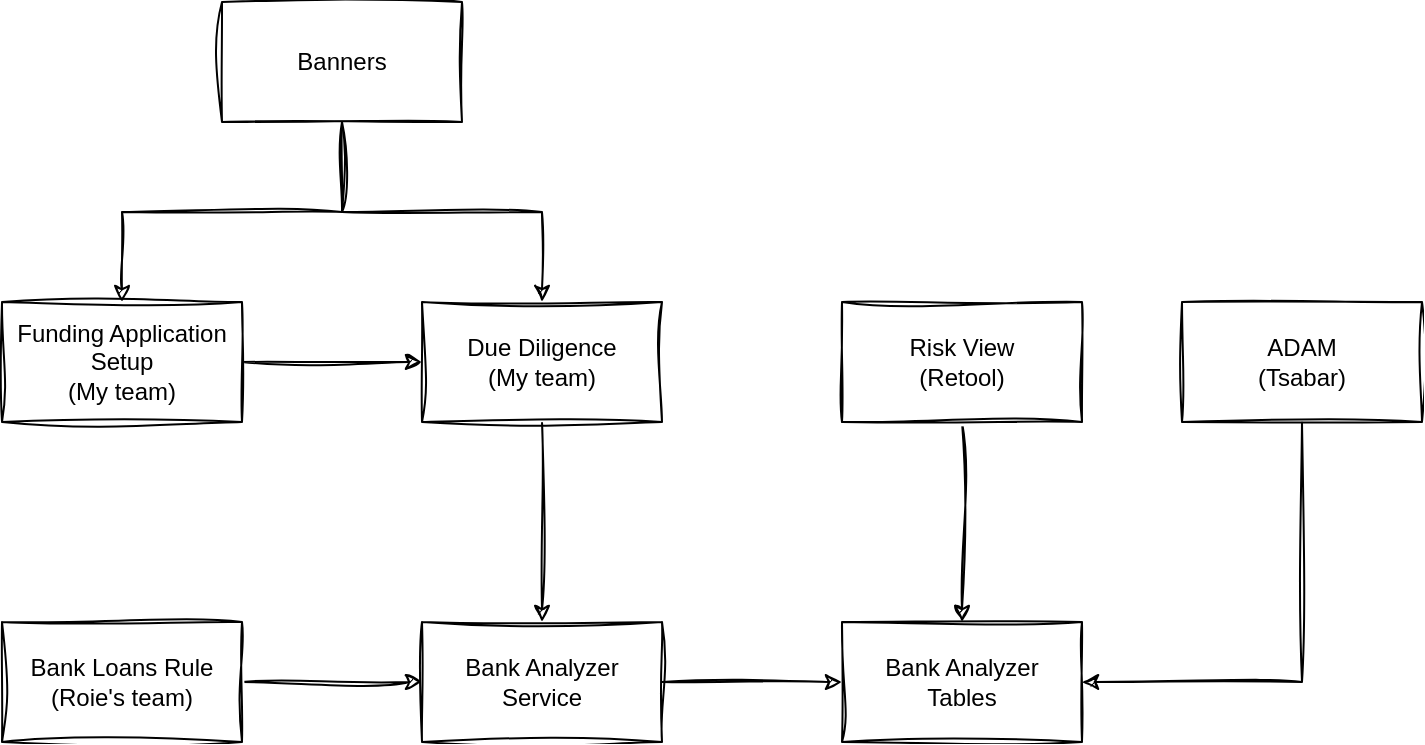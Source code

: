 <mxfile version="23.1.4" type="github">
  <diagram name="Page-1" id="iUNMUGpa4TO8MJ_QJjL2">
    <mxGraphModel dx="970" dy="1543" grid="1" gridSize="10" guides="1" tooltips="1" connect="1" arrows="1" fold="1" page="1" pageScale="1" pageWidth="1169" pageHeight="827" math="0" shadow="0">
      <root>
        <mxCell id="0" />
        <mxCell id="1" parent="0" />
        <mxCell id="MfGsmghk4U4ayYRlkLG7-1" value="Bank Analyzer&lt;br&gt;Tables" style="rounded=0;whiteSpace=wrap;html=1;sketch=1;hachureGap=4;jiggle=2;curveFitting=1;" vertex="1" parent="1">
          <mxGeometry x="600" y="280" width="120" height="60" as="geometry" />
        </mxCell>
        <mxCell id="MfGsmghk4U4ayYRlkLG7-7" style="edgeStyle=orthogonalEdgeStyle;rounded=0;sketch=1;hachureGap=4;jiggle=2;curveFitting=1;orthogonalLoop=1;jettySize=auto;html=1;" edge="1" parent="1" source="MfGsmghk4U4ayYRlkLG7-4" target="MfGsmghk4U4ayYRlkLG7-5">
          <mxGeometry relative="1" as="geometry" />
        </mxCell>
        <mxCell id="MfGsmghk4U4ayYRlkLG7-4" value="Due Diligence&lt;br&gt;(My team)" style="rounded=0;whiteSpace=wrap;html=1;sketch=1;hachureGap=4;jiggle=2;curveFitting=1;" vertex="1" parent="1">
          <mxGeometry x="390" y="120" width="120" height="60" as="geometry" />
        </mxCell>
        <mxCell id="MfGsmghk4U4ayYRlkLG7-6" style="edgeStyle=orthogonalEdgeStyle;rounded=0;sketch=1;hachureGap=4;jiggle=2;curveFitting=1;orthogonalLoop=1;jettySize=auto;html=1;" edge="1" parent="1" source="MfGsmghk4U4ayYRlkLG7-5" target="MfGsmghk4U4ayYRlkLG7-1">
          <mxGeometry relative="1" as="geometry" />
        </mxCell>
        <mxCell id="MfGsmghk4U4ayYRlkLG7-5" value="Bank Analyzer Service" style="rounded=0;whiteSpace=wrap;html=1;sketch=1;hachureGap=4;jiggle=2;curveFitting=1;" vertex="1" parent="1">
          <mxGeometry x="390" y="280" width="120" height="60" as="geometry" />
        </mxCell>
        <mxCell id="MfGsmghk4U4ayYRlkLG7-9" style="edgeStyle=orthogonalEdgeStyle;rounded=0;sketch=1;hachureGap=4;jiggle=2;curveFitting=1;orthogonalLoop=1;jettySize=auto;html=1;" edge="1" parent="1" source="MfGsmghk4U4ayYRlkLG7-8" target="MfGsmghk4U4ayYRlkLG7-1">
          <mxGeometry relative="1" as="geometry" />
        </mxCell>
        <mxCell id="MfGsmghk4U4ayYRlkLG7-8" value="Risk View&lt;br&gt;(Retool)" style="rounded=0;whiteSpace=wrap;html=1;sketch=1;hachureGap=4;jiggle=2;curveFitting=1;" vertex="1" parent="1">
          <mxGeometry x="600" y="120" width="120" height="60" as="geometry" />
        </mxCell>
        <mxCell id="MfGsmghk4U4ayYRlkLG7-11" style="edgeStyle=orthogonalEdgeStyle;rounded=0;sketch=1;hachureGap=4;jiggle=2;curveFitting=1;orthogonalLoop=1;jettySize=auto;html=1;entryX=1;entryY=0.5;entryDx=0;entryDy=0;exitX=0.5;exitY=1;exitDx=0;exitDy=0;" edge="1" parent="1" source="MfGsmghk4U4ayYRlkLG7-10" target="MfGsmghk4U4ayYRlkLG7-1">
          <mxGeometry relative="1" as="geometry" />
        </mxCell>
        <mxCell id="MfGsmghk4U4ayYRlkLG7-10" value="ADAM&lt;br&gt;(Tsabar)" style="rounded=0;whiteSpace=wrap;html=1;sketch=1;hachureGap=4;jiggle=2;curveFitting=1;" vertex="1" parent="1">
          <mxGeometry x="770" y="120" width="120" height="60" as="geometry" />
        </mxCell>
        <mxCell id="MfGsmghk4U4ayYRlkLG7-13" style="edgeStyle=orthogonalEdgeStyle;rounded=0;sketch=1;hachureGap=4;jiggle=2;curveFitting=1;orthogonalLoop=1;jettySize=auto;html=1;entryX=0;entryY=0.5;entryDx=0;entryDy=0;" edge="1" parent="1" source="MfGsmghk4U4ayYRlkLG7-12" target="MfGsmghk4U4ayYRlkLG7-5">
          <mxGeometry relative="1" as="geometry" />
        </mxCell>
        <mxCell id="MfGsmghk4U4ayYRlkLG7-12" value="Bank Loans Rule&lt;br&gt;(Roie&#39;s team)" style="rounded=0;whiteSpace=wrap;html=1;sketch=1;hachureGap=4;jiggle=2;curveFitting=1;" vertex="1" parent="1">
          <mxGeometry x="180" y="280" width="120" height="60" as="geometry" />
        </mxCell>
        <mxCell id="MfGsmghk4U4ayYRlkLG7-15" style="edgeStyle=orthogonalEdgeStyle;rounded=0;sketch=1;hachureGap=4;jiggle=2;curveFitting=1;orthogonalLoop=1;jettySize=auto;html=1;entryX=0;entryY=0.5;entryDx=0;entryDy=0;" edge="1" parent="1" source="MfGsmghk4U4ayYRlkLG7-14" target="MfGsmghk4U4ayYRlkLG7-4">
          <mxGeometry relative="1" as="geometry" />
        </mxCell>
        <mxCell id="MfGsmghk4U4ayYRlkLG7-14" value="Funding Application Setup &lt;br&gt;(My team)" style="rounded=0;whiteSpace=wrap;html=1;sketch=1;hachureGap=4;jiggle=2;curveFitting=1;" vertex="1" parent="1">
          <mxGeometry x="180" y="120" width="120" height="60" as="geometry" />
        </mxCell>
        <mxCell id="MfGsmghk4U4ayYRlkLG7-17" style="edgeStyle=orthogonalEdgeStyle;rounded=0;sketch=1;hachureGap=4;jiggle=2;curveFitting=1;orthogonalLoop=1;jettySize=auto;html=1;" edge="1" parent="1" source="MfGsmghk4U4ayYRlkLG7-16" target="MfGsmghk4U4ayYRlkLG7-14">
          <mxGeometry relative="1" as="geometry" />
        </mxCell>
        <mxCell id="MfGsmghk4U4ayYRlkLG7-18" style="edgeStyle=orthogonalEdgeStyle;rounded=0;sketch=1;hachureGap=4;jiggle=2;curveFitting=1;orthogonalLoop=1;jettySize=auto;html=1;entryX=0.5;entryY=0;entryDx=0;entryDy=0;" edge="1" parent="1" source="MfGsmghk4U4ayYRlkLG7-16" target="MfGsmghk4U4ayYRlkLG7-4">
          <mxGeometry relative="1" as="geometry" />
        </mxCell>
        <mxCell id="MfGsmghk4U4ayYRlkLG7-16" value="Banners" style="rounded=0;whiteSpace=wrap;html=1;sketch=1;hachureGap=4;jiggle=2;curveFitting=1;" vertex="1" parent="1">
          <mxGeometry x="290" y="-30" width="120" height="60" as="geometry" />
        </mxCell>
      </root>
    </mxGraphModel>
  </diagram>
</mxfile>
